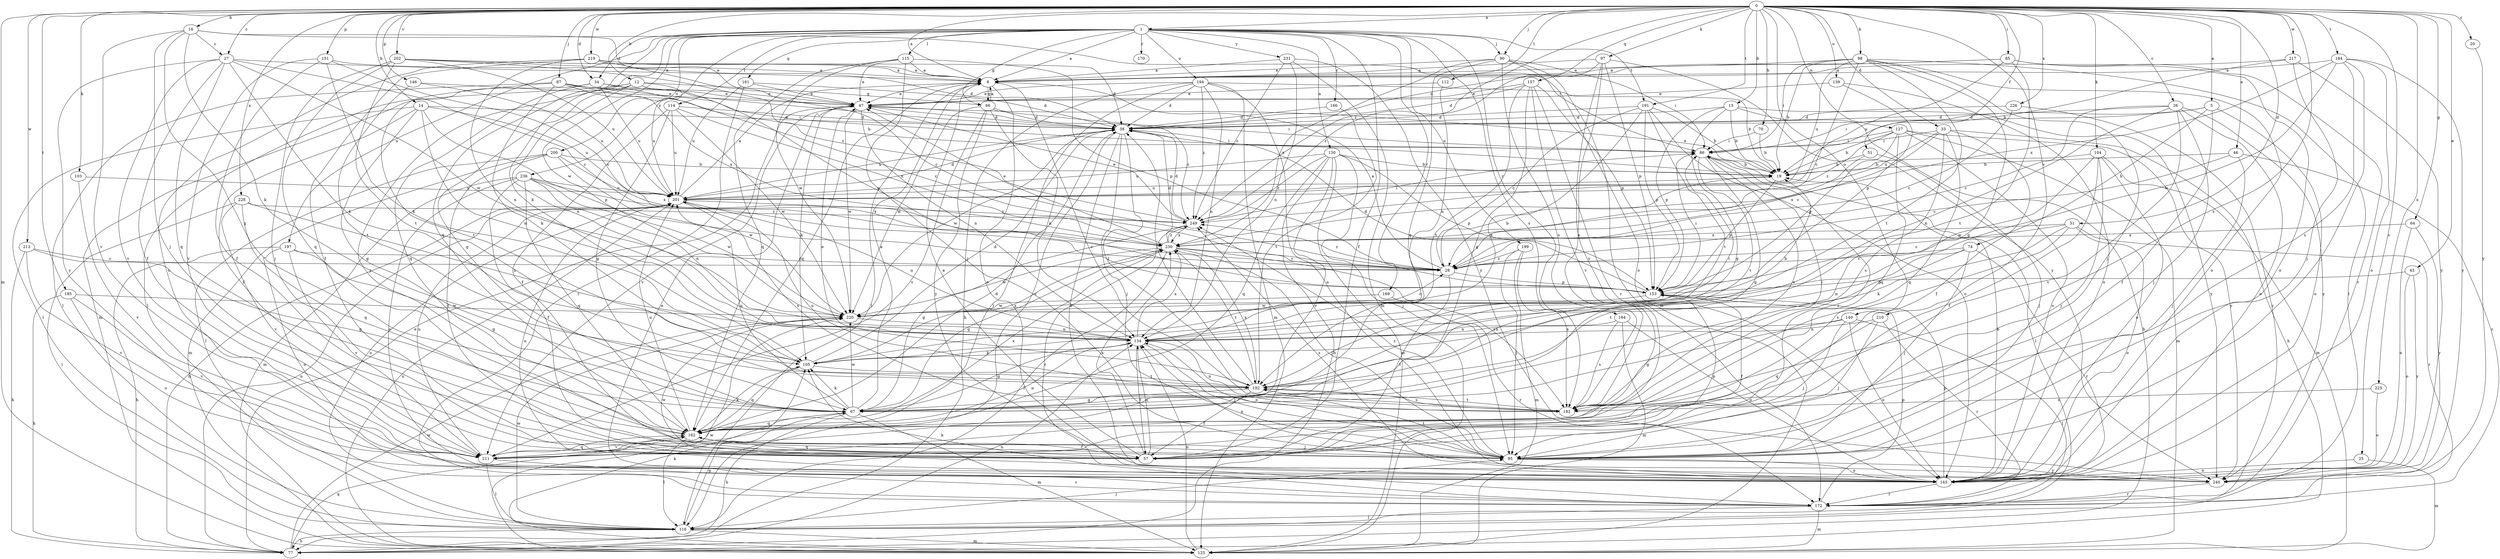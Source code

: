 strict digraph  {
0;
1;
5;
8;
12;
14;
15;
16;
19;
20;
25;
26;
27;
28;
31;
33;
34;
38;
43;
46;
47;
51;
57;
64;
66;
67;
70;
74;
77;
85;
86;
87;
90;
95;
97;
98;
103;
104;
105;
112;
114;
115;
116;
125;
127;
130;
134;
139;
140;
143;
146;
151;
153;
157;
161;
162;
164;
166;
169;
170;
172;
182;
184;
185;
191;
192;
194;
197;
199;
200;
201;
202;
210;
211;
213;
217;
219;
220;
225;
226;
228;
230;
231;
236;
240;
249;
0 -> 1  [label=a];
0 -> 5  [label=a];
0 -> 8  [label=a];
0 -> 12  [label=b];
0 -> 14  [label=b];
0 -> 15  [label=b];
0 -> 16  [label=b];
0 -> 20  [label=c];
0 -> 25  [label=c];
0 -> 26  [label=c];
0 -> 27  [label=c];
0 -> 31  [label=d];
0 -> 33  [label=d];
0 -> 34  [label=d];
0 -> 43  [label=e];
0 -> 46  [label=e];
0 -> 51  [label=f];
0 -> 64  [label=g];
0 -> 70  [label=h];
0 -> 85  [label=i];
0 -> 87  [label=j];
0 -> 90  [label=j];
0 -> 97  [label=k];
0 -> 98  [label=k];
0 -> 103  [label=k];
0 -> 104  [label=k];
0 -> 112  [label=l];
0 -> 125  [label=m];
0 -> 127  [label=n];
0 -> 139  [label=o];
0 -> 140  [label=o];
0 -> 146  [label=p];
0 -> 151  [label=p];
0 -> 157  [label=q];
0 -> 182  [label=s];
0 -> 184  [label=t];
0 -> 185  [label=t];
0 -> 191  [label=t];
0 -> 202  [label=v];
0 -> 210  [label=v];
0 -> 213  [label=w];
0 -> 217  [label=w];
0 -> 219  [label=w];
0 -> 225  [label=x];
0 -> 226  [label=x];
0 -> 228  [label=x];
0 -> 249  [label=z];
1 -> 8  [label=a];
1 -> 34  [label=d];
1 -> 57  [label=f];
1 -> 66  [label=g];
1 -> 90  [label=j];
1 -> 105  [label=k];
1 -> 114  [label=l];
1 -> 115  [label=l];
1 -> 130  [label=n];
1 -> 161  [label=q];
1 -> 162  [label=q];
1 -> 164  [label=r];
1 -> 166  [label=r];
1 -> 169  [label=r];
1 -> 170  [label=r];
1 -> 182  [label=s];
1 -> 191  [label=t];
1 -> 194  [label=u];
1 -> 197  [label=u];
1 -> 199  [label=u];
1 -> 200  [label=u];
1 -> 220  [label=w];
1 -> 231  [label=y];
1 -> 236  [label=y];
5 -> 38  [label=d];
5 -> 57  [label=f];
5 -> 74  [label=h];
5 -> 86  [label=i];
5 -> 143  [label=o];
8 -> 47  [label=e];
8 -> 66  [label=g];
8 -> 116  [label=l];
8 -> 143  [label=o];
8 -> 162  [label=q];
8 -> 182  [label=s];
12 -> 66  [label=g];
12 -> 67  [label=g];
12 -> 95  [label=j];
12 -> 125  [label=m];
12 -> 134  [label=n];
12 -> 153  [label=p];
12 -> 201  [label=u];
14 -> 38  [label=d];
14 -> 57  [label=f];
14 -> 67  [label=g];
14 -> 116  [label=l];
14 -> 134  [label=n];
14 -> 153  [label=p];
14 -> 201  [label=u];
15 -> 19  [label=b];
15 -> 38  [label=d];
15 -> 67  [label=g];
15 -> 77  [label=h];
15 -> 153  [label=p];
15 -> 240  [label=y];
16 -> 27  [label=c];
16 -> 47  [label=e];
16 -> 67  [label=g];
16 -> 86  [label=i];
16 -> 95  [label=j];
16 -> 105  [label=k];
16 -> 211  [label=v];
19 -> 47  [label=e];
19 -> 153  [label=p];
19 -> 201  [label=u];
20 -> 240  [label=y];
25 -> 125  [label=m];
25 -> 143  [label=o];
26 -> 28  [label=c];
26 -> 38  [label=d];
26 -> 95  [label=j];
26 -> 134  [label=n];
26 -> 143  [label=o];
26 -> 211  [label=v];
26 -> 240  [label=y];
27 -> 8  [label=a];
27 -> 28  [label=c];
27 -> 57  [label=f];
27 -> 105  [label=k];
27 -> 162  [label=q];
27 -> 211  [label=v];
27 -> 220  [label=w];
27 -> 240  [label=y];
28 -> 8  [label=a];
28 -> 19  [label=b];
28 -> 57  [label=f];
28 -> 153  [label=p];
28 -> 249  [label=z];
31 -> 28  [label=c];
31 -> 105  [label=k];
31 -> 143  [label=o];
31 -> 172  [label=r];
31 -> 182  [label=s];
31 -> 230  [label=x];
33 -> 28  [label=c];
33 -> 57  [label=f];
33 -> 77  [label=h];
33 -> 86  [label=i];
33 -> 162  [label=q];
33 -> 182  [label=s];
33 -> 201  [label=u];
34 -> 28  [label=c];
34 -> 47  [label=e];
34 -> 116  [label=l];
34 -> 162  [label=q];
34 -> 201  [label=u];
38 -> 86  [label=i];
38 -> 95  [label=j];
38 -> 143  [label=o];
38 -> 192  [label=t];
38 -> 201  [label=u];
38 -> 211  [label=v];
38 -> 220  [label=w];
43 -> 143  [label=o];
43 -> 153  [label=p];
43 -> 240  [label=y];
46 -> 19  [label=b];
46 -> 28  [label=c];
46 -> 95  [label=j];
46 -> 172  [label=r];
47 -> 38  [label=d];
47 -> 86  [label=i];
47 -> 105  [label=k];
47 -> 134  [label=n];
47 -> 211  [label=v];
47 -> 220  [label=w];
51 -> 19  [label=b];
51 -> 95  [label=j];
51 -> 230  [label=x];
57 -> 8  [label=a];
57 -> 86  [label=i];
57 -> 134  [label=n];
57 -> 153  [label=p];
57 -> 162  [label=q];
57 -> 230  [label=x];
64 -> 143  [label=o];
64 -> 230  [label=x];
64 -> 240  [label=y];
66 -> 8  [label=a];
66 -> 38  [label=d];
66 -> 134  [label=n];
66 -> 211  [label=v];
66 -> 220  [label=w];
66 -> 240  [label=y];
66 -> 249  [label=z];
67 -> 8  [label=a];
67 -> 77  [label=h];
67 -> 105  [label=k];
67 -> 125  [label=m];
67 -> 162  [label=q];
67 -> 201  [label=u];
67 -> 220  [label=w];
70 -> 19  [label=b];
70 -> 86  [label=i];
74 -> 28  [label=c];
74 -> 95  [label=j];
74 -> 134  [label=n];
74 -> 172  [label=r];
74 -> 192  [label=t];
77 -> 47  [label=e];
77 -> 134  [label=n];
77 -> 162  [label=q];
77 -> 201  [label=u];
77 -> 220  [label=w];
85 -> 8  [label=a];
85 -> 38  [label=d];
85 -> 143  [label=o];
85 -> 172  [label=r];
85 -> 192  [label=t];
85 -> 201  [label=u];
86 -> 19  [label=b];
86 -> 67  [label=g];
86 -> 116  [label=l];
86 -> 182  [label=s];
86 -> 192  [label=t];
87 -> 19  [label=b];
87 -> 38  [label=d];
87 -> 47  [label=e];
87 -> 86  [label=i];
87 -> 105  [label=k];
87 -> 116  [label=l];
87 -> 192  [label=t];
87 -> 230  [label=x];
90 -> 8  [label=a];
90 -> 67  [label=g];
90 -> 86  [label=i];
90 -> 125  [label=m];
90 -> 143  [label=o];
90 -> 182  [label=s];
90 -> 230  [label=x];
95 -> 134  [label=n];
95 -> 143  [label=o];
95 -> 192  [label=t];
95 -> 240  [label=y];
95 -> 249  [label=z];
97 -> 8  [label=a];
97 -> 153  [label=p];
97 -> 182  [label=s];
97 -> 211  [label=v];
97 -> 240  [label=y];
97 -> 249  [label=z];
98 -> 8  [label=a];
98 -> 19  [label=b];
98 -> 28  [label=c];
98 -> 67  [label=g];
98 -> 86  [label=i];
98 -> 95  [label=j];
98 -> 116  [label=l];
98 -> 143  [label=o];
98 -> 192  [label=t];
98 -> 201  [label=u];
103 -> 201  [label=u];
103 -> 211  [label=v];
104 -> 19  [label=b];
104 -> 57  [label=f];
104 -> 95  [label=j];
104 -> 125  [label=m];
104 -> 143  [label=o];
104 -> 220  [label=w];
105 -> 38  [label=d];
105 -> 86  [label=i];
105 -> 162  [label=q];
105 -> 192  [label=t];
105 -> 230  [label=x];
112 -> 47  [label=e];
112 -> 134  [label=n];
114 -> 38  [label=d];
114 -> 57  [label=f];
114 -> 67  [label=g];
114 -> 201  [label=u];
114 -> 220  [label=w];
114 -> 230  [label=x];
115 -> 8  [label=a];
115 -> 47  [label=e];
115 -> 95  [label=j];
115 -> 153  [label=p];
115 -> 162  [label=q];
115 -> 220  [label=w];
116 -> 67  [label=g];
116 -> 77  [label=h];
116 -> 95  [label=j];
116 -> 125  [label=m];
116 -> 220  [label=w];
125 -> 105  [label=k];
125 -> 134  [label=n];
125 -> 201  [label=u];
125 -> 220  [label=w];
127 -> 19  [label=b];
127 -> 86  [label=i];
127 -> 125  [label=m];
127 -> 143  [label=o];
127 -> 153  [label=p];
127 -> 162  [label=q];
127 -> 240  [label=y];
127 -> 249  [label=z];
130 -> 19  [label=b];
130 -> 77  [label=h];
130 -> 95  [label=j];
130 -> 125  [label=m];
130 -> 153  [label=p];
130 -> 162  [label=q];
130 -> 201  [label=u];
130 -> 211  [label=v];
130 -> 249  [label=z];
134 -> 19  [label=b];
134 -> 57  [label=f];
134 -> 67  [label=g];
134 -> 95  [label=j];
134 -> 105  [label=k];
134 -> 201  [label=u];
134 -> 230  [label=x];
139 -> 47  [label=e];
139 -> 143  [label=o];
139 -> 153  [label=p];
140 -> 67  [label=g];
140 -> 95  [label=j];
140 -> 116  [label=l];
140 -> 134  [label=n];
140 -> 143  [label=o];
143 -> 19  [label=b];
143 -> 153  [label=p];
143 -> 172  [label=r];
143 -> 201  [label=u];
143 -> 220  [label=w];
143 -> 249  [label=z];
146 -> 47  [label=e];
146 -> 192  [label=t];
146 -> 201  [label=u];
151 -> 8  [label=a];
151 -> 28  [label=c];
151 -> 57  [label=f];
151 -> 105  [label=k];
151 -> 211  [label=v];
153 -> 38  [label=d];
153 -> 57  [label=f];
153 -> 86  [label=i];
153 -> 220  [label=w];
157 -> 38  [label=d];
157 -> 47  [label=e];
157 -> 67  [label=g];
157 -> 153  [label=p];
157 -> 172  [label=r];
157 -> 192  [label=t];
157 -> 211  [label=v];
161 -> 38  [label=d];
161 -> 47  [label=e];
161 -> 172  [label=r];
161 -> 201  [label=u];
162 -> 57  [label=f];
162 -> 95  [label=j];
162 -> 105  [label=k];
162 -> 116  [label=l];
162 -> 134  [label=n];
162 -> 201  [label=u];
162 -> 211  [label=v];
162 -> 230  [label=x];
164 -> 125  [label=m];
164 -> 134  [label=n];
164 -> 143  [label=o];
164 -> 182  [label=s];
166 -> 38  [label=d];
166 -> 192  [label=t];
169 -> 172  [label=r];
169 -> 220  [label=w];
172 -> 47  [label=e];
172 -> 105  [label=k];
172 -> 116  [label=l];
172 -> 125  [label=m];
172 -> 153  [label=p];
172 -> 201  [label=u];
182 -> 86  [label=i];
182 -> 134  [label=n];
182 -> 192  [label=t];
182 -> 201  [label=u];
184 -> 8  [label=a];
184 -> 95  [label=j];
184 -> 143  [label=o];
184 -> 182  [label=s];
184 -> 220  [label=w];
184 -> 230  [label=x];
184 -> 240  [label=y];
185 -> 77  [label=h];
185 -> 143  [label=o];
185 -> 211  [label=v];
185 -> 220  [label=w];
191 -> 19  [label=b];
191 -> 28  [label=c];
191 -> 38  [label=d];
191 -> 105  [label=k];
191 -> 143  [label=o];
191 -> 153  [label=p];
191 -> 192  [label=t];
192 -> 38  [label=d];
192 -> 47  [label=e];
192 -> 57  [label=f];
192 -> 67  [label=g];
192 -> 182  [label=s];
192 -> 230  [label=x];
194 -> 19  [label=b];
194 -> 38  [label=d];
194 -> 47  [label=e];
194 -> 77  [label=h];
194 -> 116  [label=l];
194 -> 125  [label=m];
194 -> 134  [label=n];
194 -> 143  [label=o];
194 -> 249  [label=z];
197 -> 28  [label=c];
197 -> 67  [label=g];
197 -> 77  [label=h];
197 -> 143  [label=o];
197 -> 211  [label=v];
199 -> 28  [label=c];
199 -> 95  [label=j];
199 -> 125  [label=m];
199 -> 182  [label=s];
200 -> 19  [label=b];
200 -> 57  [label=f];
200 -> 116  [label=l];
200 -> 125  [label=m];
200 -> 220  [label=w];
200 -> 230  [label=x];
201 -> 8  [label=a];
201 -> 38  [label=d];
201 -> 77  [label=h];
201 -> 182  [label=s];
201 -> 249  [label=z];
202 -> 8  [label=a];
202 -> 38  [label=d];
202 -> 95  [label=j];
202 -> 162  [label=q];
202 -> 192  [label=t];
202 -> 201  [label=u];
202 -> 249  [label=z];
210 -> 95  [label=j];
210 -> 134  [label=n];
210 -> 162  [label=q];
210 -> 172  [label=r];
211 -> 38  [label=d];
211 -> 116  [label=l];
211 -> 162  [label=q];
211 -> 172  [label=r];
211 -> 201  [label=u];
213 -> 28  [label=c];
213 -> 67  [label=g];
213 -> 77  [label=h];
213 -> 211  [label=v];
217 -> 8  [label=a];
217 -> 19  [label=b];
217 -> 95  [label=j];
217 -> 240  [label=y];
219 -> 8  [label=a];
219 -> 28  [label=c];
219 -> 38  [label=d];
219 -> 57  [label=f];
219 -> 134  [label=n];
219 -> 143  [label=o];
220 -> 28  [label=c];
220 -> 134  [label=n];
225 -> 143  [label=o];
225 -> 182  [label=s];
226 -> 28  [label=c];
226 -> 38  [label=d];
226 -> 172  [label=r];
228 -> 116  [label=l];
228 -> 134  [label=n];
228 -> 162  [label=q];
228 -> 211  [label=v];
228 -> 249  [label=z];
230 -> 28  [label=c];
230 -> 38  [label=d];
230 -> 47  [label=e];
230 -> 67  [label=g];
230 -> 95  [label=j];
230 -> 116  [label=l];
230 -> 182  [label=s];
230 -> 192  [label=t];
230 -> 220  [label=w];
230 -> 249  [label=z];
231 -> 8  [label=a];
231 -> 125  [label=m];
231 -> 134  [label=n];
231 -> 240  [label=y];
231 -> 249  [label=z];
236 -> 57  [label=f];
236 -> 125  [label=m];
236 -> 134  [label=n];
236 -> 143  [label=o];
236 -> 162  [label=q];
236 -> 201  [label=u];
236 -> 220  [label=w];
236 -> 230  [label=x];
240 -> 134  [label=n];
240 -> 172  [label=r];
249 -> 38  [label=d];
249 -> 47  [label=e];
249 -> 67  [label=g];
249 -> 86  [label=i];
249 -> 172  [label=r];
249 -> 230  [label=x];
}
